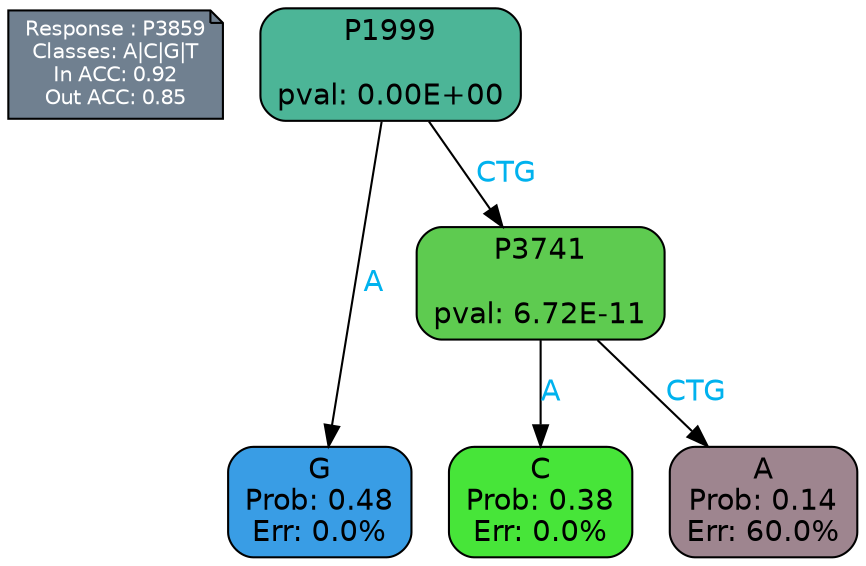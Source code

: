 digraph Tree {
node [shape=box, style="filled, rounded", color="black", fontname=helvetica] ;
graph [ranksep=equally, splines=polylines, bgcolor=transparent, dpi=600] ;
edge [fontname=helvetica] ;
LEGEND [label="Response : P3859
Classes: A|C|G|T
In ACC: 0.92
Out ACC: 0.85
",shape=note,align=left,style=filled,fillcolor="slategray",fontcolor="white",fontsize=10];1 [label="P1999

pval: 0.00E+00", fillcolor="#4cb597"] ;
2 [label="G
Prob: 0.48
Err: 0.0%", fillcolor="#399de5"] ;
3 [label="P3741

pval: 6.72E-11", fillcolor="#5ecb50"] ;
4 [label="C
Prob: 0.38
Err: 0.0%", fillcolor="#47e539"] ;
5 [label="A
Prob: 0.14
Err: 60.0%", fillcolor="#9e858f"] ;
1 -> 2 [label="A",fontcolor=deepskyblue2] ;
1 -> 3 [label="CTG",fontcolor=deepskyblue2] ;
3 -> 4 [label="A",fontcolor=deepskyblue2] ;
3 -> 5 [label="CTG",fontcolor=deepskyblue2] ;
{rank = same; 2;4;5;}{rank = same; LEGEND;1;}}